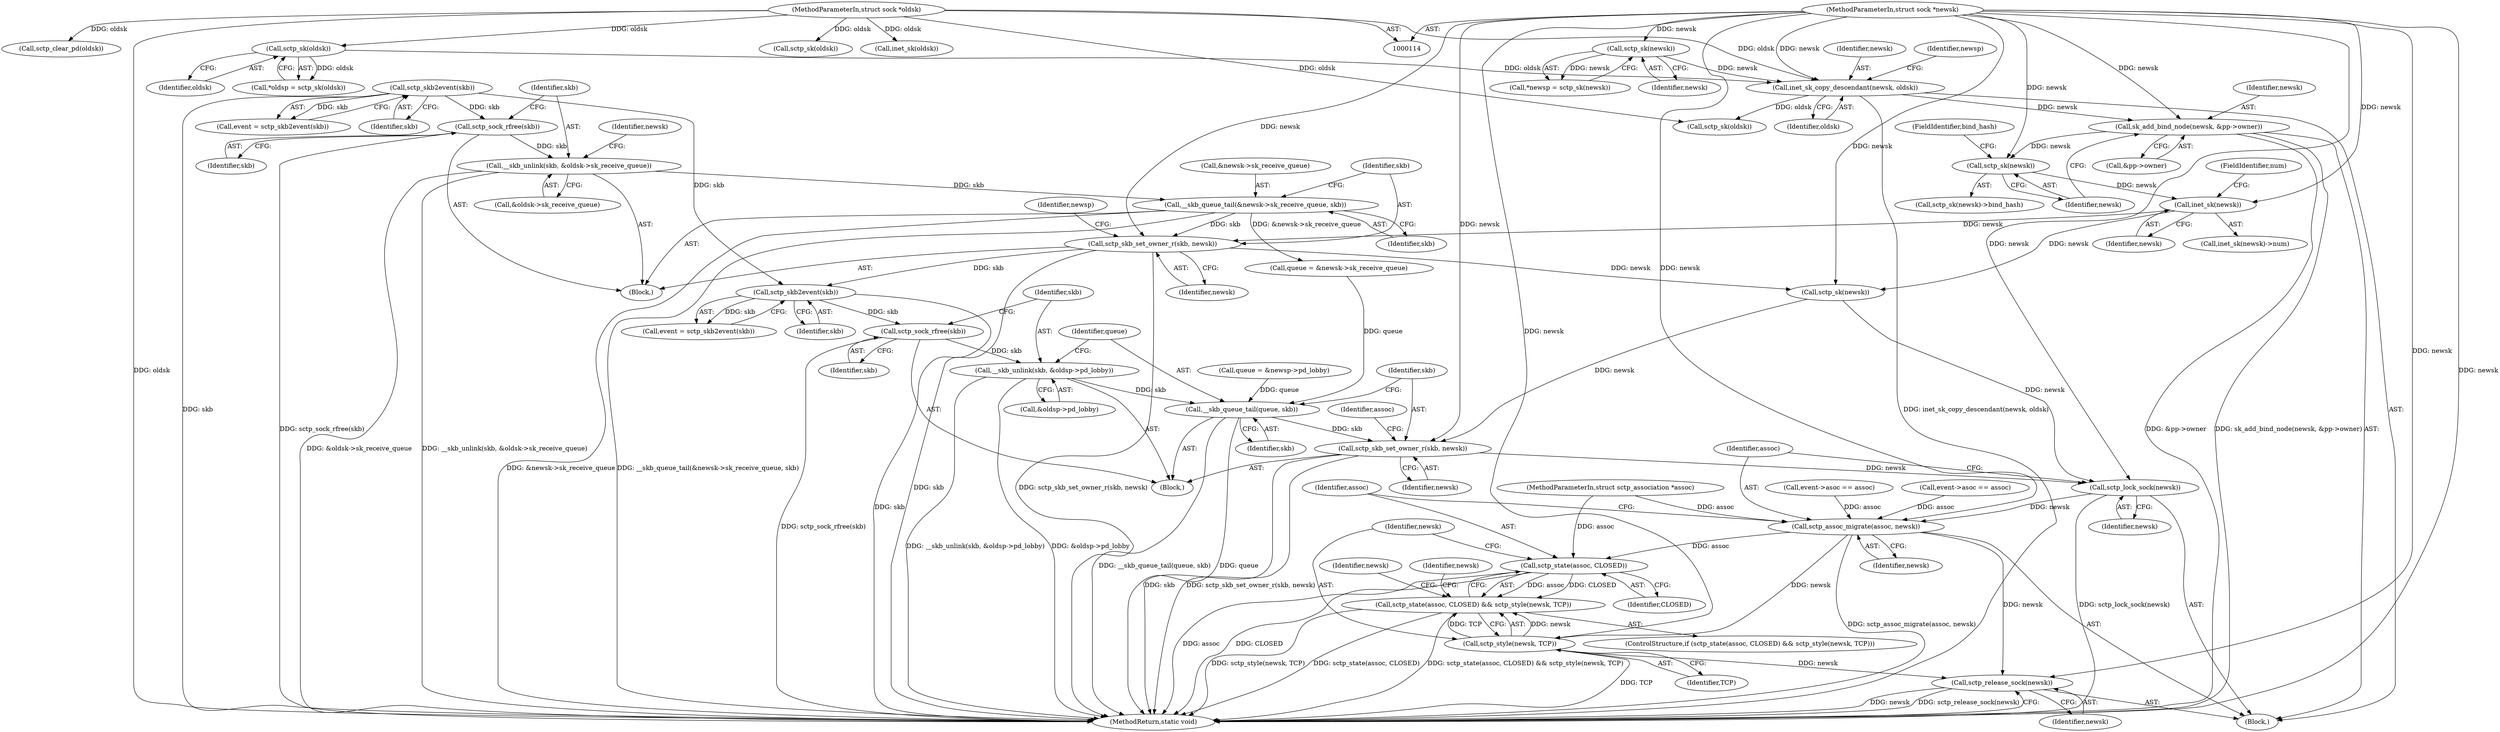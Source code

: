 digraph "1_linux_ea2bc483ff5caada7c4aa0d5fbf87d3a6590273d@API" {
"1000334" [label="(Call,__skb_unlink(skb, &oldsp->pd_lobby))"];
"1000332" [label="(Call,sctp_sock_rfree(skb))"];
"1000323" [label="(Call,sctp_skb2event(skb))"];
"1000252" [label="(Call,sctp_skb2event(skb))"];
"1000275" [label="(Call,sctp_skb_set_owner_r(skb, newsk))"];
"1000269" [label="(Call,__skb_queue_tail(&newsk->sk_receive_queue, skb))"];
"1000263" [label="(Call,__skb_unlink(skb, &oldsk->sk_receive_queue))"];
"1000261" [label="(Call,sctp_sock_rfree(skb))"];
"1000191" [label="(Call,inet_sk(newsk))"];
"1000185" [label="(Call,sctp_sk(newsk))"];
"1000177" [label="(Call,sk_add_bind_node(newsk, &pp->owner))"];
"1000158" [label="(Call,inet_sk_copy_descendant(newsk, oldsk))"];
"1000128" [label="(Call,sctp_sk(newsk))"];
"1000116" [label="(MethodParameterIn,struct sock *newsk)"];
"1000123" [label="(Call,sctp_sk(oldsk))"];
"1000115" [label="(MethodParameterIn,struct sock *oldsk)"];
"1000340" [label="(Call,__skb_queue_tail(queue, skb))"];
"1000343" [label="(Call,sctp_skb_set_owner_r(skb, newsk))"];
"1000359" [label="(Call,sctp_lock_sock(newsk))"];
"1000361" [label="(Call,sctp_assoc_migrate(assoc, newsk))"];
"1000366" [label="(Call,sctp_state(assoc, CLOSED))"];
"1000365" [label="(Call,sctp_state(assoc, CLOSED) && sctp_style(newsk, TCP))"];
"1000369" [label="(Call,sctp_style(newsk, TCP))"];
"1000382" [label="(Call,sctp_release_sock(newsk))"];
"1000193" [label="(FieldIdentifier,num)"];
"1000160" [label="(Identifier,oldsk)"];
"1000345" [label="(Identifier,newsk)"];
"1000295" [label="(Call,sctp_sk(oldsk))"];
"1000195" [label="(Call,inet_sk(oldsk))"];
"1000365" [label="(Call,sctp_state(assoc, CLOSED) && sctp_style(newsk, TCP))"];
"1000341" [label="(Identifier,queue)"];
"1000174" [label="(Call,sctp_sk(oldsk))"];
"1000128" [label="(Call,sctp_sk(newsk))"];
"1000269" [label="(Call,__skb_queue_tail(&newsk->sk_receive_queue, skb))"];
"1000187" [label="(FieldIdentifier,bind_hash)"];
"1000307" [label="(Call,queue = &newsp->pd_lobby)"];
"1000332" [label="(Call,sctp_sock_rfree(skb))"];
"1000321" [label="(Call,event = sctp_skb2event(skb))"];
"1000382" [label="(Call,sctp_release_sock(newsk))"];
"1000323" [label="(Call,sctp_skb2event(skb))"];
"1000333" [label="(Identifier,skb)"];
"1000367" [label="(Identifier,assoc)"];
"1000119" [label="(Block,)"];
"1000186" [label="(Identifier,newsk)"];
"1000159" [label="(Identifier,newsk)"];
"1000363" [label="(Identifier,newsk)"];
"1000384" [label="(MethodReturn,static void)"];
"1000349" [label="(Identifier,assoc)"];
"1000270" [label="(Call,&newsk->sk_receive_queue)"];
"1000116" [label="(MethodParameterIn,struct sock *newsk)"];
"1000253" [label="(Identifier,skb)"];
"1000272" [label="(Identifier,newsk)"];
"1000314" [label="(Call,queue = &newsk->sk_receive_queue)"];
"1000126" [label="(Call,*newsp = sctp_sk(newsk))"];
"1000360" [label="(Identifier,newsk)"];
"1000264" [label="(Identifier,skb)"];
"1000262" [label="(Identifier,skb)"];
"1000370" [label="(Identifier,newsk)"];
"1000190" [label="(Call,inet_sk(newsk)->num)"];
"1000383" [label="(Identifier,newsk)"];
"1000334" [label="(Call,__skb_unlink(skb, &oldsp->pd_lobby))"];
"1000184" [label="(Call,sctp_sk(newsk)->bind_hash)"];
"1000285" [label="(Call,sctp_sk(newsk))"];
"1000178" [label="(Identifier,newsk)"];
"1000250" [label="(Call,event = sctp_skb2event(skb))"];
"1000368" [label="(Identifier,CLOSED)"];
"1000352" [label="(Call,sctp_clear_pd(oldsk))"];
"1000191" [label="(Call,inet_sk(newsk))"];
"1000361" [label="(Call,sctp_assoc_migrate(assoc, newsk))"];
"1000281" [label="(Identifier,newsp)"];
"1000192" [label="(Identifier,newsk)"];
"1000276" [label="(Identifier,skb)"];
"1000124" [label="(Identifier,oldsk)"];
"1000335" [label="(Identifier,skb)"];
"1000177" [label="(Call,sk_add_bind_node(newsk, &pp->owner))"];
"1000255" [label="(Call,event->asoc == assoc)"];
"1000260" [label="(Block,)"];
"1000277" [label="(Identifier,newsk)"];
"1000123" [label="(Call,sctp_sk(oldsk))"];
"1000366" [label="(Call,sctp_state(assoc, CLOSED))"];
"1000274" [label="(Identifier,skb)"];
"1000362" [label="(Identifier,assoc)"];
"1000265" [label="(Call,&oldsk->sk_receive_queue)"];
"1000369" [label="(Call,sctp_style(newsk, TCP))"];
"1000275" [label="(Call,sctp_skb_set_owner_r(skb, newsk))"];
"1000379" [label="(Identifier,newsk)"];
"1000343" [label="(Call,sctp_skb_set_owner_r(skb, newsk))"];
"1000371" [label="(Identifier,TCP)"];
"1000374" [label="(Identifier,newsk)"];
"1000121" [label="(Call,*oldsp = sctp_sk(oldsk))"];
"1000117" [label="(MethodParameterIn,struct sctp_association *assoc)"];
"1000359" [label="(Call,sctp_lock_sock(newsk))"];
"1000340" [label="(Call,__skb_queue_tail(queue, skb))"];
"1000179" [label="(Call,&pp->owner)"];
"1000185" [label="(Call,sctp_sk(newsk))"];
"1000163" [label="(Identifier,newsp)"];
"1000263" [label="(Call,__skb_unlink(skb, &oldsk->sk_receive_queue))"];
"1000344" [label="(Identifier,skb)"];
"1000326" [label="(Call,event->asoc == assoc)"];
"1000324" [label="(Identifier,skb)"];
"1000158" [label="(Call,inet_sk_copy_descendant(newsk, oldsk))"];
"1000336" [label="(Call,&oldsp->pd_lobby)"];
"1000342" [label="(Identifier,skb)"];
"1000331" [label="(Block,)"];
"1000364" [label="(ControlStructure,if (sctp_state(assoc, CLOSED) && sctp_style(newsk, TCP)))"];
"1000261" [label="(Call,sctp_sock_rfree(skb))"];
"1000252" [label="(Call,sctp_skb2event(skb))"];
"1000129" [label="(Identifier,newsk)"];
"1000115" [label="(MethodParameterIn,struct sock *oldsk)"];
"1000334" -> "1000331"  [label="AST: "];
"1000334" -> "1000336"  [label="CFG: "];
"1000335" -> "1000334"  [label="AST: "];
"1000336" -> "1000334"  [label="AST: "];
"1000341" -> "1000334"  [label="CFG: "];
"1000334" -> "1000384"  [label="DDG: __skb_unlink(skb, &oldsp->pd_lobby)"];
"1000334" -> "1000384"  [label="DDG: &oldsp->pd_lobby"];
"1000332" -> "1000334"  [label="DDG: skb"];
"1000334" -> "1000340"  [label="DDG: skb"];
"1000332" -> "1000331"  [label="AST: "];
"1000332" -> "1000333"  [label="CFG: "];
"1000333" -> "1000332"  [label="AST: "];
"1000335" -> "1000332"  [label="CFG: "];
"1000332" -> "1000384"  [label="DDG: sctp_sock_rfree(skb)"];
"1000323" -> "1000332"  [label="DDG: skb"];
"1000323" -> "1000321"  [label="AST: "];
"1000323" -> "1000324"  [label="CFG: "];
"1000324" -> "1000323"  [label="AST: "];
"1000321" -> "1000323"  [label="CFG: "];
"1000323" -> "1000384"  [label="DDG: skb"];
"1000323" -> "1000321"  [label="DDG: skb"];
"1000252" -> "1000323"  [label="DDG: skb"];
"1000275" -> "1000323"  [label="DDG: skb"];
"1000252" -> "1000250"  [label="AST: "];
"1000252" -> "1000253"  [label="CFG: "];
"1000253" -> "1000252"  [label="AST: "];
"1000250" -> "1000252"  [label="CFG: "];
"1000252" -> "1000384"  [label="DDG: skb"];
"1000252" -> "1000250"  [label="DDG: skb"];
"1000252" -> "1000261"  [label="DDG: skb"];
"1000275" -> "1000260"  [label="AST: "];
"1000275" -> "1000277"  [label="CFG: "];
"1000276" -> "1000275"  [label="AST: "];
"1000277" -> "1000275"  [label="AST: "];
"1000281" -> "1000275"  [label="CFG: "];
"1000275" -> "1000384"  [label="DDG: sctp_skb_set_owner_r(skb, newsk)"];
"1000275" -> "1000384"  [label="DDG: skb"];
"1000269" -> "1000275"  [label="DDG: skb"];
"1000191" -> "1000275"  [label="DDG: newsk"];
"1000116" -> "1000275"  [label="DDG: newsk"];
"1000275" -> "1000285"  [label="DDG: newsk"];
"1000269" -> "1000260"  [label="AST: "];
"1000269" -> "1000274"  [label="CFG: "];
"1000270" -> "1000269"  [label="AST: "];
"1000274" -> "1000269"  [label="AST: "];
"1000276" -> "1000269"  [label="CFG: "];
"1000269" -> "1000384"  [label="DDG: __skb_queue_tail(&newsk->sk_receive_queue, skb)"];
"1000269" -> "1000384"  [label="DDG: &newsk->sk_receive_queue"];
"1000263" -> "1000269"  [label="DDG: skb"];
"1000269" -> "1000314"  [label="DDG: &newsk->sk_receive_queue"];
"1000263" -> "1000260"  [label="AST: "];
"1000263" -> "1000265"  [label="CFG: "];
"1000264" -> "1000263"  [label="AST: "];
"1000265" -> "1000263"  [label="AST: "];
"1000272" -> "1000263"  [label="CFG: "];
"1000263" -> "1000384"  [label="DDG: &oldsk->sk_receive_queue"];
"1000263" -> "1000384"  [label="DDG: __skb_unlink(skb, &oldsk->sk_receive_queue)"];
"1000261" -> "1000263"  [label="DDG: skb"];
"1000261" -> "1000260"  [label="AST: "];
"1000261" -> "1000262"  [label="CFG: "];
"1000262" -> "1000261"  [label="AST: "];
"1000264" -> "1000261"  [label="CFG: "];
"1000261" -> "1000384"  [label="DDG: sctp_sock_rfree(skb)"];
"1000191" -> "1000190"  [label="AST: "];
"1000191" -> "1000192"  [label="CFG: "];
"1000192" -> "1000191"  [label="AST: "];
"1000193" -> "1000191"  [label="CFG: "];
"1000185" -> "1000191"  [label="DDG: newsk"];
"1000116" -> "1000191"  [label="DDG: newsk"];
"1000191" -> "1000285"  [label="DDG: newsk"];
"1000185" -> "1000184"  [label="AST: "];
"1000185" -> "1000186"  [label="CFG: "];
"1000186" -> "1000185"  [label="AST: "];
"1000187" -> "1000185"  [label="CFG: "];
"1000177" -> "1000185"  [label="DDG: newsk"];
"1000116" -> "1000185"  [label="DDG: newsk"];
"1000177" -> "1000119"  [label="AST: "];
"1000177" -> "1000179"  [label="CFG: "];
"1000178" -> "1000177"  [label="AST: "];
"1000179" -> "1000177"  [label="AST: "];
"1000186" -> "1000177"  [label="CFG: "];
"1000177" -> "1000384"  [label="DDG: &pp->owner"];
"1000177" -> "1000384"  [label="DDG: sk_add_bind_node(newsk, &pp->owner)"];
"1000158" -> "1000177"  [label="DDG: newsk"];
"1000116" -> "1000177"  [label="DDG: newsk"];
"1000158" -> "1000119"  [label="AST: "];
"1000158" -> "1000160"  [label="CFG: "];
"1000159" -> "1000158"  [label="AST: "];
"1000160" -> "1000158"  [label="AST: "];
"1000163" -> "1000158"  [label="CFG: "];
"1000158" -> "1000384"  [label="DDG: inet_sk_copy_descendant(newsk, oldsk)"];
"1000128" -> "1000158"  [label="DDG: newsk"];
"1000116" -> "1000158"  [label="DDG: newsk"];
"1000123" -> "1000158"  [label="DDG: oldsk"];
"1000115" -> "1000158"  [label="DDG: oldsk"];
"1000158" -> "1000174"  [label="DDG: oldsk"];
"1000128" -> "1000126"  [label="AST: "];
"1000128" -> "1000129"  [label="CFG: "];
"1000129" -> "1000128"  [label="AST: "];
"1000126" -> "1000128"  [label="CFG: "];
"1000128" -> "1000126"  [label="DDG: newsk"];
"1000116" -> "1000128"  [label="DDG: newsk"];
"1000116" -> "1000114"  [label="AST: "];
"1000116" -> "1000384"  [label="DDG: newsk"];
"1000116" -> "1000285"  [label="DDG: newsk"];
"1000116" -> "1000343"  [label="DDG: newsk"];
"1000116" -> "1000359"  [label="DDG: newsk"];
"1000116" -> "1000361"  [label="DDG: newsk"];
"1000116" -> "1000369"  [label="DDG: newsk"];
"1000116" -> "1000382"  [label="DDG: newsk"];
"1000123" -> "1000121"  [label="AST: "];
"1000123" -> "1000124"  [label="CFG: "];
"1000124" -> "1000123"  [label="AST: "];
"1000121" -> "1000123"  [label="CFG: "];
"1000123" -> "1000121"  [label="DDG: oldsk"];
"1000115" -> "1000123"  [label="DDG: oldsk"];
"1000115" -> "1000114"  [label="AST: "];
"1000115" -> "1000384"  [label="DDG: oldsk"];
"1000115" -> "1000174"  [label="DDG: oldsk"];
"1000115" -> "1000195"  [label="DDG: oldsk"];
"1000115" -> "1000295"  [label="DDG: oldsk"];
"1000115" -> "1000352"  [label="DDG: oldsk"];
"1000340" -> "1000331"  [label="AST: "];
"1000340" -> "1000342"  [label="CFG: "];
"1000341" -> "1000340"  [label="AST: "];
"1000342" -> "1000340"  [label="AST: "];
"1000344" -> "1000340"  [label="CFG: "];
"1000340" -> "1000384"  [label="DDG: __skb_queue_tail(queue, skb)"];
"1000340" -> "1000384"  [label="DDG: queue"];
"1000314" -> "1000340"  [label="DDG: queue"];
"1000307" -> "1000340"  [label="DDG: queue"];
"1000340" -> "1000343"  [label="DDG: skb"];
"1000343" -> "1000331"  [label="AST: "];
"1000343" -> "1000345"  [label="CFG: "];
"1000344" -> "1000343"  [label="AST: "];
"1000345" -> "1000343"  [label="AST: "];
"1000349" -> "1000343"  [label="CFG: "];
"1000343" -> "1000384"  [label="DDG: skb"];
"1000343" -> "1000384"  [label="DDG: sctp_skb_set_owner_r(skb, newsk)"];
"1000285" -> "1000343"  [label="DDG: newsk"];
"1000343" -> "1000359"  [label="DDG: newsk"];
"1000359" -> "1000119"  [label="AST: "];
"1000359" -> "1000360"  [label="CFG: "];
"1000360" -> "1000359"  [label="AST: "];
"1000362" -> "1000359"  [label="CFG: "];
"1000359" -> "1000384"  [label="DDG: sctp_lock_sock(newsk)"];
"1000285" -> "1000359"  [label="DDG: newsk"];
"1000359" -> "1000361"  [label="DDG: newsk"];
"1000361" -> "1000119"  [label="AST: "];
"1000361" -> "1000363"  [label="CFG: "];
"1000362" -> "1000361"  [label="AST: "];
"1000363" -> "1000361"  [label="AST: "];
"1000367" -> "1000361"  [label="CFG: "];
"1000361" -> "1000384"  [label="DDG: sctp_assoc_migrate(assoc, newsk)"];
"1000326" -> "1000361"  [label="DDG: assoc"];
"1000255" -> "1000361"  [label="DDG: assoc"];
"1000117" -> "1000361"  [label="DDG: assoc"];
"1000361" -> "1000366"  [label="DDG: assoc"];
"1000361" -> "1000369"  [label="DDG: newsk"];
"1000361" -> "1000382"  [label="DDG: newsk"];
"1000366" -> "1000365"  [label="AST: "];
"1000366" -> "1000368"  [label="CFG: "];
"1000367" -> "1000366"  [label="AST: "];
"1000368" -> "1000366"  [label="AST: "];
"1000370" -> "1000366"  [label="CFG: "];
"1000365" -> "1000366"  [label="CFG: "];
"1000366" -> "1000384"  [label="DDG: CLOSED"];
"1000366" -> "1000384"  [label="DDG: assoc"];
"1000366" -> "1000365"  [label="DDG: assoc"];
"1000366" -> "1000365"  [label="DDG: CLOSED"];
"1000117" -> "1000366"  [label="DDG: assoc"];
"1000365" -> "1000364"  [label="AST: "];
"1000365" -> "1000369"  [label="CFG: "];
"1000369" -> "1000365"  [label="AST: "];
"1000374" -> "1000365"  [label="CFG: "];
"1000379" -> "1000365"  [label="CFG: "];
"1000365" -> "1000384"  [label="DDG: sctp_style(newsk, TCP)"];
"1000365" -> "1000384"  [label="DDG: sctp_state(assoc, CLOSED) && sctp_style(newsk, TCP)"];
"1000365" -> "1000384"  [label="DDG: sctp_state(assoc, CLOSED)"];
"1000369" -> "1000365"  [label="DDG: newsk"];
"1000369" -> "1000365"  [label="DDG: TCP"];
"1000369" -> "1000371"  [label="CFG: "];
"1000370" -> "1000369"  [label="AST: "];
"1000371" -> "1000369"  [label="AST: "];
"1000369" -> "1000384"  [label="DDG: TCP"];
"1000369" -> "1000382"  [label="DDG: newsk"];
"1000382" -> "1000119"  [label="AST: "];
"1000382" -> "1000383"  [label="CFG: "];
"1000383" -> "1000382"  [label="AST: "];
"1000384" -> "1000382"  [label="CFG: "];
"1000382" -> "1000384"  [label="DDG: newsk"];
"1000382" -> "1000384"  [label="DDG: sctp_release_sock(newsk)"];
}
